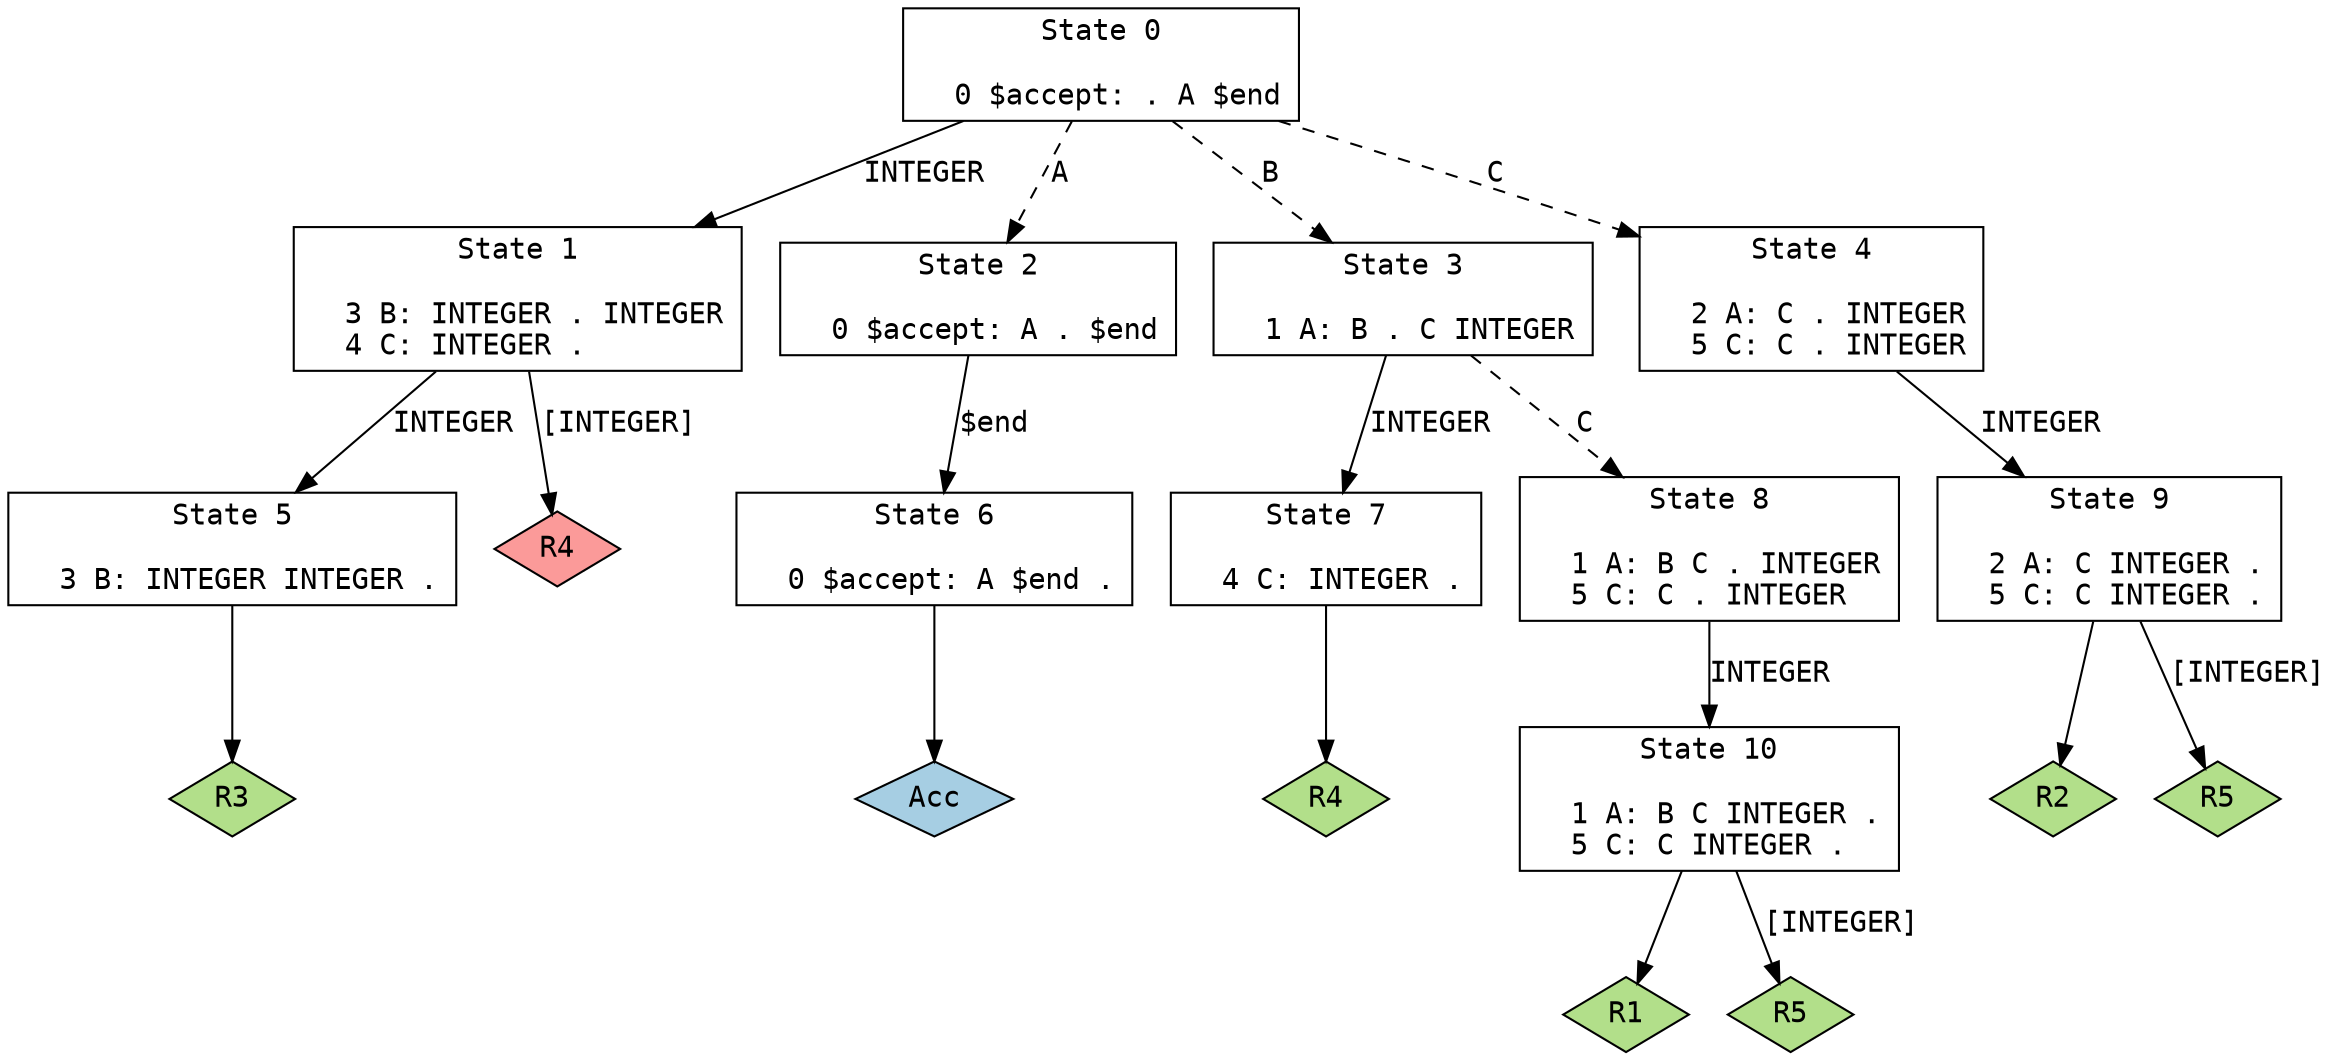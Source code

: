 // 由 GNU Bison 3.0.2 生成。
// 向 <bug-bison@gnu.org> 报告问题。
// 主页：<http://www.gnu.org/software/bison/>。

digraph "grammar1.y"
{
  node [fontname = courier, shape = box, colorscheme = paired6]
  edge [fontname = courier]

  0 [label="State 0\n\l  0 $accept: . A $end\l"]
  0 -> 1 [style=solid label="INTEGER"]
  0 -> 2 [style=dashed label="A"]
  0 -> 3 [style=dashed label="B"]
  0 -> 4 [style=dashed label="C"]
  1 [label="State 1\n\l  3 B: INTEGER . INTEGER\l  4 C: INTEGER .\l"]
  1 -> 5 [style=solid label="INTEGER"]
  1 -> "1R4d" [label="[INTEGER]", style=solid]
 "1R4d" [label="R4", fillcolor=5, shape=diamond, style=filled]
  2 [label="State 2\n\l  0 $accept: A . $end\l"]
  2 -> 6 [style=solid label="$end"]
  3 [label="State 3\n\l  1 A: B . C INTEGER\l"]
  3 -> 7 [style=solid label="INTEGER"]
  3 -> 8 [style=dashed label="C"]
  4 [label="State 4\n\l  2 A: C . INTEGER\l  5 C: C . INTEGER\l"]
  4 -> 9 [style=solid label="INTEGER"]
  5 [label="State 5\n\l  3 B: INTEGER INTEGER .\l"]
  5 -> "5R3" [style=solid]
 "5R3" [label="R3", fillcolor=3, shape=diamond, style=filled]
  6 [label="State 6\n\l  0 $accept: A $end .\l"]
  6 -> "6R0" [style=solid]
 "6R0" [label="Acc", fillcolor=1, shape=diamond, style=filled]
  7 [label="State 7\n\l  4 C: INTEGER .\l"]
  7 -> "7R4" [style=solid]
 "7R4" [label="R4", fillcolor=3, shape=diamond, style=filled]
  8 [label="State 8\n\l  1 A: B C . INTEGER\l  5 C: C . INTEGER\l"]
  8 -> 10 [style=solid label="INTEGER"]
  9 [label="State 9\n\l  2 A: C INTEGER .\l  5 C: C INTEGER .\l"]
  9 -> "9R2" [style=solid]
 "9R2" [label="R2", fillcolor=3, shape=diamond, style=filled]
  9 -> "9R5" [label="[INTEGER]", style=solid]
 "9R5" [label="R5", fillcolor=3, shape=diamond, style=filled]
  10 [label="State 10\n\l  1 A: B C INTEGER .\l  5 C: C INTEGER .\l"]
  10 -> "10R1" [style=solid]
 "10R1" [label="R1", fillcolor=3, shape=diamond, style=filled]
  10 -> "10R5" [label="[INTEGER]", style=solid]
 "10R5" [label="R5", fillcolor=3, shape=diamond, style=filled]
}
